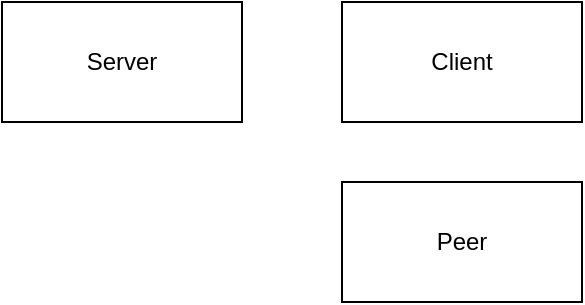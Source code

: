 <mxfile version="20.6.0" type="device"><diagram id="JVKJWe_ION5YJfx5nykj" name="Page-1"><mxGraphModel dx="1038" dy="579" grid="1" gridSize="10" guides="1" tooltips="1" connect="1" arrows="1" fold="1" page="1" pageScale="1" pageWidth="850" pageHeight="1100" math="0" shadow="0"><root><mxCell id="0"/><mxCell id="1" parent="0"/><mxCell id="7nZ8Ux2BH2r6wT4HC0mK-1" value="Server" style="rounded=0;whiteSpace=wrap;html=1;" vertex="1" parent="1"><mxGeometry x="90" y="120" width="120" height="60" as="geometry"/></mxCell><mxCell id="7nZ8Ux2BH2r6wT4HC0mK-2" value="Client" style="rounded=0;whiteSpace=wrap;html=1;" vertex="1" parent="1"><mxGeometry x="260" y="120" width="120" height="60" as="geometry"/></mxCell><mxCell id="7nZ8Ux2BH2r6wT4HC0mK-3" value="Peer" style="rounded=0;whiteSpace=wrap;html=1;" vertex="1" parent="1"><mxGeometry x="260" y="210" width="120" height="60" as="geometry"/></mxCell></root></mxGraphModel></diagram></mxfile>